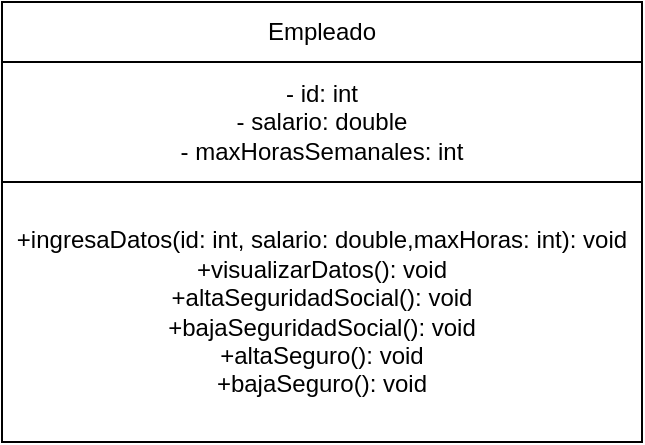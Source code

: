 <mxfile version="26.0.16">
  <diagram name="Página-1" id="Osn6HuSTrbiKtd2bplCq">
    <mxGraphModel dx="714" dy="838" grid="1" gridSize="10" guides="1" tooltips="1" connect="1" arrows="1" fold="1" page="1" pageScale="1" pageWidth="827" pageHeight="1169" math="0" shadow="0">
      <root>
        <mxCell id="0" />
        <mxCell id="1" parent="0" />
        <mxCell id="gPYO1vxJe2_VptckLqpy-1" value="Empleado" style="rounded=0;whiteSpace=wrap;html=1;" vertex="1" parent="1">
          <mxGeometry x="310" y="400" width="320" height="30" as="geometry" />
        </mxCell>
        <mxCell id="gPYO1vxJe2_VptckLqpy-2" value="- id: int&lt;div&gt;- salario: double&lt;/div&gt;&lt;div&gt;- maxHorasSemanales: int&lt;/div&gt;" style="rounded=0;whiteSpace=wrap;html=1;" vertex="1" parent="1">
          <mxGeometry x="310" y="430" width="320" height="60" as="geometry" />
        </mxCell>
        <mxCell id="gPYO1vxJe2_VptckLqpy-3" value="+ingresaDatos(id: int, salario: double,maxHoras: int): void&lt;div&gt;+visualizarDatos(): void&lt;/div&gt;&lt;div&gt;+altaSeguridadSocial(): void&lt;/div&gt;&lt;div&gt;+bajaSeguridadSocial(): void&lt;/div&gt;&lt;div&gt;+altaSeguro(): void&lt;/div&gt;&lt;div&gt;+bajaSeguro(): void&lt;/div&gt;" style="rounded=0;whiteSpace=wrap;html=1;" vertex="1" parent="1">
          <mxGeometry x="310" y="490" width="320" height="130" as="geometry" />
        </mxCell>
      </root>
    </mxGraphModel>
  </diagram>
</mxfile>
